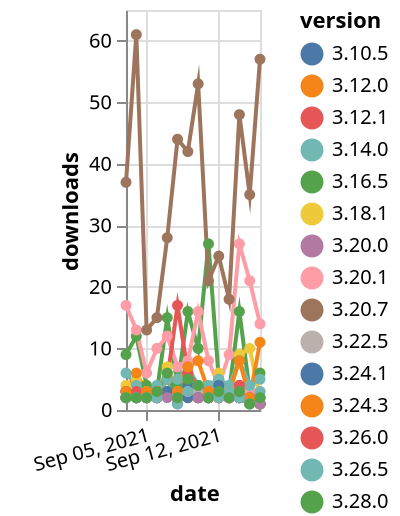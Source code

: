 {"$schema": "https://vega.github.io/schema/vega-lite/v5.json", "description": "A simple bar chart with embedded data.", "data": {"values": [{"date": "2021-09-03", "total": 9306, "delta": 9, "version": "3.28.0"}, {"date": "2021-09-04", "total": 9318, "delta": 12, "version": "3.28.0"}, {"date": "2021-09-05", "total": 9322, "delta": 4, "version": "3.28.0"}, {"date": "2021-09-06", "total": 9325, "delta": 3, "version": "3.28.0"}, {"date": "2021-09-07", "total": 9340, "delta": 15, "version": "3.28.0"}, {"date": "2021-09-08", "total": 9344, "delta": 4, "version": "3.28.0"}, {"date": "2021-09-09", "total": 9360, "delta": 16, "version": "3.28.0"}, {"date": "2021-09-10", "total": 9370, "delta": 10, "version": "3.28.0"}, {"date": "2021-09-11", "total": 9397, "delta": 27, "version": "3.28.0"}, {"date": "2021-09-12", "total": 9402, "delta": 5, "version": "3.28.0"}, {"date": "2021-09-13", "total": 9405, "delta": 3, "version": "3.28.0"}, {"date": "2021-09-14", "total": 9421, "delta": 16, "version": "3.28.0"}, {"date": "2021-09-15", "total": 9424, "delta": 3, "version": "3.28.0"}, {"date": "2021-09-16", "total": 9430, "delta": 6, "version": "3.28.0"}, {"date": "2021-09-03", "total": 2798, "delta": 17, "version": "3.32.1"}, {"date": "2021-09-04", "total": 2811, "delta": 13, "version": "3.32.1"}, {"date": "2021-09-05", "total": 2817, "delta": 6, "version": "3.32.1"}, {"date": "2021-09-06", "total": 2827, "delta": 10, "version": "3.32.1"}, {"date": "2021-09-07", "total": 2839, "delta": 12, "version": "3.32.1"}, {"date": "2021-09-08", "total": 2846, "delta": 7, "version": "3.32.1"}, {"date": "2021-09-09", "total": 2854, "delta": 8, "version": "3.32.1"}, {"date": "2021-09-10", "total": 2870, "delta": 16, "version": "3.32.1"}, {"date": "2021-09-11", "total": 2878, "delta": 8, "version": "3.32.1"}, {"date": "2021-09-12", "total": 2882, "delta": 4, "version": "3.32.1"}, {"date": "2021-09-13", "total": 2891, "delta": 9, "version": "3.32.1"}, {"date": "2021-09-14", "total": 2918, "delta": 27, "version": "3.32.1"}, {"date": "2021-09-15", "total": 2939, "delta": 21, "version": "3.32.1"}, {"date": "2021-09-16", "total": 2953, "delta": 14, "version": "3.32.1"}, {"date": "2021-09-03", "total": 9679, "delta": 2, "version": "3.20.7"}, {"date": "2021-09-04", "total": 9681, "delta": 2, "version": "3.20.7"}, {"date": "2021-09-05", "total": 9683, "delta": 2, "version": "3.20.7"}, {"date": "2021-09-06", "total": 9685, "delta": 2, "version": "3.20.7"}, {"date": "2021-09-07", "total": 9688, "delta": 3, "version": "3.20.7"}, {"date": "2021-09-08", "total": 9690, "delta": 2, "version": "3.20.7"}, {"date": "2021-09-09", "total": 9693, "delta": 3, "version": "3.20.7"}, {"date": "2021-09-10", "total": 9695, "delta": 2, "version": "3.20.7"}, {"date": "2021-09-11", "total": 9697, "delta": 2, "version": "3.20.7"}, {"date": "2021-09-12", "total": 9699, "delta": 2, "version": "3.20.7"}, {"date": "2021-09-13", "total": 9701, "delta": 2, "version": "3.20.7"}, {"date": "2021-09-14", "total": 9703, "delta": 2, "version": "3.20.7"}, {"date": "2021-09-15", "total": 9705, "delta": 2, "version": "3.20.7"}, {"date": "2021-09-16", "total": 9706, "delta": 1, "version": "3.20.7"}, {"date": "2021-09-03", "total": 2039, "delta": 37, "version": "3.34.0"}, {"date": "2021-09-04", "total": 2100, "delta": 61, "version": "3.34.0"}, {"date": "2021-09-05", "total": 2113, "delta": 13, "version": "3.34.0"}, {"date": "2021-09-06", "total": 2128, "delta": 15, "version": "3.34.0"}, {"date": "2021-09-07", "total": 2156, "delta": 28, "version": "3.34.0"}, {"date": "2021-09-08", "total": 2200, "delta": 44, "version": "3.34.0"}, {"date": "2021-09-09", "total": 2242, "delta": 42, "version": "3.34.0"}, {"date": "2021-09-10", "total": 2295, "delta": 53, "version": "3.34.0"}, {"date": "2021-09-11", "total": 2316, "delta": 21, "version": "3.34.0"}, {"date": "2021-09-12", "total": 2341, "delta": 25, "version": "3.34.0"}, {"date": "2021-09-13", "total": 2359, "delta": 18, "version": "3.34.0"}, {"date": "2021-09-14", "total": 2407, "delta": 48, "version": "3.34.0"}, {"date": "2021-09-15", "total": 2442, "delta": 35, "version": "3.34.0"}, {"date": "2021-09-16", "total": 2499, "delta": 57, "version": "3.34.0"}, {"date": "2021-09-03", "total": 4486, "delta": 2, "version": "3.32.0"}, {"date": "2021-09-04", "total": 4489, "delta": 3, "version": "3.32.0"}, {"date": "2021-09-05", "total": 4491, "delta": 2, "version": "3.32.0"}, {"date": "2021-09-06", "total": 4493, "delta": 2, "version": "3.32.0"}, {"date": "2021-09-07", "total": 4496, "delta": 3, "version": "3.32.0"}, {"date": "2021-09-08", "total": 4498, "delta": 2, "version": "3.32.0"}, {"date": "2021-09-09", "total": 4503, "delta": 5, "version": "3.32.0"}, {"date": "2021-09-10", "total": 4506, "delta": 3, "version": "3.32.0"}, {"date": "2021-09-11", "total": 4508, "delta": 2, "version": "3.32.0"}, {"date": "2021-09-12", "total": 4510, "delta": 2, "version": "3.32.0"}, {"date": "2021-09-13", "total": 4512, "delta": 2, "version": "3.32.0"}, {"date": "2021-09-14", "total": 4516, "delta": 4, "version": "3.32.0"}, {"date": "2021-09-15", "total": 4518, "delta": 2, "version": "3.32.0"}, {"date": "2021-09-16", "total": 4520, "delta": 2, "version": "3.32.0"}, {"date": "2021-09-03", "total": 5946, "delta": 3, "version": "3.12.1"}, {"date": "2021-09-04", "total": 5948, "delta": 2, "version": "3.12.1"}, {"date": "2021-09-05", "total": 5950, "delta": 2, "version": "3.12.1"}, {"date": "2021-09-06", "total": 5952, "delta": 2, "version": "3.12.1"}, {"date": "2021-09-07", "total": 5958, "delta": 6, "version": "3.12.1"}, {"date": "2021-09-08", "total": 5960, "delta": 2, "version": "3.12.1"}, {"date": "2021-09-09", "total": 5966, "delta": 6, "version": "3.12.1"}, {"date": "2021-09-10", "total": 5968, "delta": 2, "version": "3.12.1"}, {"date": "2021-09-11", "total": 5970, "delta": 2, "version": "3.12.1"}, {"date": "2021-09-12", "total": 5974, "delta": 4, "version": "3.12.1"}, {"date": "2021-09-13", "total": 5976, "delta": 2, "version": "3.12.1"}, {"date": "2021-09-14", "total": 5978, "delta": 2, "version": "3.12.1"}, {"date": "2021-09-15", "total": 5980, "delta": 2, "version": "3.12.1"}, {"date": "2021-09-16", "total": 5981, "delta": 1, "version": "3.12.1"}, {"date": "2021-09-03", "total": 6195, "delta": 2, "version": "3.12.0"}, {"date": "2021-09-04", "total": 6197, "delta": 2, "version": "3.12.0"}, {"date": "2021-09-05", "total": 6199, "delta": 2, "version": "3.12.0"}, {"date": "2021-09-06", "total": 6201, "delta": 2, "version": "3.12.0"}, {"date": "2021-09-07", "total": 6204, "delta": 3, "version": "3.12.0"}, {"date": "2021-09-08", "total": 6206, "delta": 2, "version": "3.12.0"}, {"date": "2021-09-09", "total": 6208, "delta": 2, "version": "3.12.0"}, {"date": "2021-09-10", "total": 6210, "delta": 2, "version": "3.12.0"}, {"date": "2021-09-11", "total": 6212, "delta": 2, "version": "3.12.0"}, {"date": "2021-09-12", "total": 6215, "delta": 3, "version": "3.12.0"}, {"date": "2021-09-13", "total": 6217, "delta": 2, "version": "3.12.0"}, {"date": "2021-09-14", "total": 6219, "delta": 2, "version": "3.12.0"}, {"date": "2021-09-15", "total": 6221, "delta": 2, "version": "3.12.0"}, {"date": "2021-09-16", "total": 6222, "delta": 1, "version": "3.12.0"}, {"date": "2021-09-03", "total": 7621, "delta": 2, "version": "3.22.5"}, {"date": "2021-09-04", "total": 7623, "delta": 2, "version": "3.22.5"}, {"date": "2021-09-05", "total": 7625, "delta": 2, "version": "3.22.5"}, {"date": "2021-09-06", "total": 7627, "delta": 2, "version": "3.22.5"}, {"date": "2021-09-07", "total": 7633, "delta": 6, "version": "3.22.5"}, {"date": "2021-09-08", "total": 7635, "delta": 2, "version": "3.22.5"}, {"date": "2021-09-09", "total": 7639, "delta": 4, "version": "3.22.5"}, {"date": "2021-09-10", "total": 7642, "delta": 3, "version": "3.22.5"}, {"date": "2021-09-11", "total": 7645, "delta": 3, "version": "3.22.5"}, {"date": "2021-09-12", "total": 7647, "delta": 2, "version": "3.22.5"}, {"date": "2021-09-13", "total": 7649, "delta": 2, "version": "3.22.5"}, {"date": "2021-09-14", "total": 7651, "delta": 2, "version": "3.22.5"}, {"date": "2021-09-15", "total": 7653, "delta": 2, "version": "3.22.5"}, {"date": "2021-09-16", "total": 7656, "delta": 3, "version": "3.22.5"}, {"date": "2021-09-03", "total": 7397, "delta": 4, "version": "3.30.0"}, {"date": "2021-09-04", "total": 7402, "delta": 5, "version": "3.30.0"}, {"date": "2021-09-05", "total": 7405, "delta": 3, "version": "3.30.0"}, {"date": "2021-09-06", "total": 7407, "delta": 2, "version": "3.30.0"}, {"date": "2021-09-07", "total": 7414, "delta": 7, "version": "3.30.0"}, {"date": "2021-09-08", "total": 7417, "delta": 3, "version": "3.30.0"}, {"date": "2021-09-09", "total": 7420, "delta": 3, "version": "3.30.0"}, {"date": "2021-09-10", "total": 7422, "delta": 2, "version": "3.30.0"}, {"date": "2021-09-11", "total": 7424, "delta": 2, "version": "3.30.0"}, {"date": "2021-09-12", "total": 7430, "delta": 6, "version": "3.30.0"}, {"date": "2021-09-13", "total": 7432, "delta": 2, "version": "3.30.0"}, {"date": "2021-09-14", "total": 7441, "delta": 9, "version": "3.30.0"}, {"date": "2021-09-15", "total": 7451, "delta": 10, "version": "3.30.0"}, {"date": "2021-09-16", "total": 7453, "delta": 2, "version": "3.30.0"}, {"date": "2021-09-03", "total": 4537, "delta": 2, "version": "3.20.1"}, {"date": "2021-09-04", "total": 4539, "delta": 2, "version": "3.20.1"}, {"date": "2021-09-05", "total": 4541, "delta": 2, "version": "3.20.1"}, {"date": "2021-09-06", "total": 4543, "delta": 2, "version": "3.20.1"}, {"date": "2021-09-07", "total": 4546, "delta": 3, "version": "3.20.1"}, {"date": "2021-09-08", "total": 4548, "delta": 2, "version": "3.20.1"}, {"date": "2021-09-09", "total": 4551, "delta": 3, "version": "3.20.1"}, {"date": "2021-09-10", "total": 4553, "delta": 2, "version": "3.20.1"}, {"date": "2021-09-11", "total": 4555, "delta": 2, "version": "3.20.1"}, {"date": "2021-09-12", "total": 4557, "delta": 2, "version": "3.20.1"}, {"date": "2021-09-13", "total": 4559, "delta": 2, "version": "3.20.1"}, {"date": "2021-09-14", "total": 4561, "delta": 2, "version": "3.20.1"}, {"date": "2021-09-15", "total": 4564, "delta": 3, "version": "3.20.1"}, {"date": "2021-09-16", "total": 4565, "delta": 1, "version": "3.20.1"}, {"date": "2021-09-03", "total": 2965, "delta": 2, "version": "3.18.1"}, {"date": "2021-09-04", "total": 2967, "delta": 2, "version": "3.18.1"}, {"date": "2021-09-05", "total": 2969, "delta": 2, "version": "3.18.1"}, {"date": "2021-09-06", "total": 2971, "delta": 2, "version": "3.18.1"}, {"date": "2021-09-07", "total": 2974, "delta": 3, "version": "3.18.1"}, {"date": "2021-09-08", "total": 2976, "delta": 2, "version": "3.18.1"}, {"date": "2021-09-09", "total": 2979, "delta": 3, "version": "3.18.1"}, {"date": "2021-09-10", "total": 2981, "delta": 2, "version": "3.18.1"}, {"date": "2021-09-11", "total": 2983, "delta": 2, "version": "3.18.1"}, {"date": "2021-09-12", "total": 2985, "delta": 2, "version": "3.18.1"}, {"date": "2021-09-13", "total": 2988, "delta": 3, "version": "3.18.1"}, {"date": "2021-09-14", "total": 2990, "delta": 2, "version": "3.18.1"}, {"date": "2021-09-15", "total": 2991, "delta": 1, "version": "3.18.1"}, {"date": "2021-09-16", "total": 2992, "delta": 1, "version": "3.18.1"}, {"date": "2021-09-03", "total": 5810, "delta": 2, "version": "3.24.1"}, {"date": "2021-09-04", "total": 5812, "delta": 2, "version": "3.24.1"}, {"date": "2021-09-05", "total": 5814, "delta": 2, "version": "3.24.1"}, {"date": "2021-09-06", "total": 5816, "delta": 2, "version": "3.24.1"}, {"date": "2021-09-07", "total": 5819, "delta": 3, "version": "3.24.1"}, {"date": "2021-09-08", "total": 5820, "delta": 1, "version": "3.24.1"}, {"date": "2021-09-09", "total": 5824, "delta": 4, "version": "3.24.1"}, {"date": "2021-09-10", "total": 5826, "delta": 2, "version": "3.24.1"}, {"date": "2021-09-11", "total": 5828, "delta": 2, "version": "3.24.1"}, {"date": "2021-09-12", "total": 5830, "delta": 2, "version": "3.24.1"}, {"date": "2021-09-13", "total": 5832, "delta": 2, "version": "3.24.1"}, {"date": "2021-09-14", "total": 5834, "delta": 2, "version": "3.24.1"}, {"date": "2021-09-15", "total": 5835, "delta": 1, "version": "3.24.1"}, {"date": "2021-09-16", "total": 5836, "delta": 1, "version": "3.24.1"}, {"date": "2021-09-03", "total": 10714, "delta": 6, "version": "3.14.0"}, {"date": "2021-09-04", "total": 10718, "delta": 4, "version": "3.14.0"}, {"date": "2021-09-05", "total": 10721, "delta": 3, "version": "3.14.0"}, {"date": "2021-09-06", "total": 10725, "delta": 4, "version": "3.14.0"}, {"date": "2021-09-07", "total": 10730, "delta": 5, "version": "3.14.0"}, {"date": "2021-09-08", "total": 10735, "delta": 5, "version": "3.14.0"}, {"date": "2021-09-09", "total": 10742, "delta": 7, "version": "3.14.0"}, {"date": "2021-09-10", "total": 10746, "delta": 4, "version": "3.14.0"}, {"date": "2021-09-11", "total": 10750, "delta": 4, "version": "3.14.0"}, {"date": "2021-09-12", "total": 10755, "delta": 5, "version": "3.14.0"}, {"date": "2021-09-13", "total": 10759, "delta": 4, "version": "3.14.0"}, {"date": "2021-09-14", "total": 10767, "delta": 8, "version": "3.14.0"}, {"date": "2021-09-15", "total": 10771, "delta": 4, "version": "3.14.0"}, {"date": "2021-09-16", "total": 10776, "delta": 5, "version": "3.14.0"}, {"date": "2021-09-03", "total": 2577, "delta": 3, "version": "3.10.5"}, {"date": "2021-09-04", "total": 2579, "delta": 2, "version": "3.10.5"}, {"date": "2021-09-05", "total": 2581, "delta": 2, "version": "3.10.5"}, {"date": "2021-09-06", "total": 2583, "delta": 2, "version": "3.10.5"}, {"date": "2021-09-07", "total": 2586, "delta": 3, "version": "3.10.5"}, {"date": "2021-09-08", "total": 2588, "delta": 2, "version": "3.10.5"}, {"date": "2021-09-09", "total": 2590, "delta": 2, "version": "3.10.5"}, {"date": "2021-09-10", "total": 2592, "delta": 2, "version": "3.10.5"}, {"date": "2021-09-11", "total": 2594, "delta": 2, "version": "3.10.5"}, {"date": "2021-09-12", "total": 2598, "delta": 4, "version": "3.10.5"}, {"date": "2021-09-13", "total": 2600, "delta": 2, "version": "3.10.5"}, {"date": "2021-09-14", "total": 2602, "delta": 2, "version": "3.10.5"}, {"date": "2021-09-15", "total": 2604, "delta": 2, "version": "3.10.5"}, {"date": "2021-09-16", "total": 2605, "delta": 1, "version": "3.10.5"}, {"date": "2021-09-03", "total": 3823, "delta": 3, "version": "3.26.0"}, {"date": "2021-09-04", "total": 3826, "delta": 3, "version": "3.26.0"}, {"date": "2021-09-05", "total": 3828, "delta": 2, "version": "3.26.0"}, {"date": "2021-09-06", "total": 3831, "delta": 3, "version": "3.26.0"}, {"date": "2021-09-07", "total": 3836, "delta": 5, "version": "3.26.0"}, {"date": "2021-09-08", "total": 3853, "delta": 17, "version": "3.26.0"}, {"date": "2021-09-09", "total": 3859, "delta": 6, "version": "3.26.0"}, {"date": "2021-09-10", "total": 3863, "delta": 4, "version": "3.26.0"}, {"date": "2021-09-11", "total": 3866, "delta": 3, "version": "3.26.0"}, {"date": "2021-09-12", "total": 3868, "delta": 2, "version": "3.26.0"}, {"date": "2021-09-13", "total": 3870, "delta": 2, "version": "3.26.0"}, {"date": "2021-09-14", "total": 3874, "delta": 4, "version": "3.26.0"}, {"date": "2021-09-15", "total": 3876, "delta": 2, "version": "3.26.0"}, {"date": "2021-09-16", "total": 3878, "delta": 2, "version": "3.26.0"}, {"date": "2021-09-03", "total": 2001, "delta": 2, "version": "3.20.0"}, {"date": "2021-09-04", "total": 2003, "delta": 2, "version": "3.20.0"}, {"date": "2021-09-05", "total": 2005, "delta": 2, "version": "3.20.0"}, {"date": "2021-09-06", "total": 2007, "delta": 2, "version": "3.20.0"}, {"date": "2021-09-07", "total": 2009, "delta": 2, "version": "3.20.0"}, {"date": "2021-09-08", "total": 2011, "delta": 2, "version": "3.20.0"}, {"date": "2021-09-09", "total": 2014, "delta": 3, "version": "3.20.0"}, {"date": "2021-09-10", "total": 2016, "delta": 2, "version": "3.20.0"}, {"date": "2021-09-11", "total": 2018, "delta": 2, "version": "3.20.0"}, {"date": "2021-09-12", "total": 2020, "delta": 2, "version": "3.20.0"}, {"date": "2021-09-13", "total": 2022, "delta": 2, "version": "3.20.0"}, {"date": "2021-09-14", "total": 2024, "delta": 2, "version": "3.20.0"}, {"date": "2021-09-15", "total": 2026, "delta": 2, "version": "3.20.0"}, {"date": "2021-09-16", "total": 2027, "delta": 1, "version": "3.20.0"}, {"date": "2021-09-03", "total": 7203, "delta": 3, "version": "3.24.3"}, {"date": "2021-09-04", "total": 7209, "delta": 6, "version": "3.24.3"}, {"date": "2021-09-05", "total": 7212, "delta": 3, "version": "3.24.3"}, {"date": "2021-09-06", "total": 7215, "delta": 3, "version": "3.24.3"}, {"date": "2021-09-07", "total": 7220, "delta": 5, "version": "3.24.3"}, {"date": "2021-09-08", "total": 7223, "delta": 3, "version": "3.24.3"}, {"date": "2021-09-09", "total": 7230, "delta": 7, "version": "3.24.3"}, {"date": "2021-09-10", "total": 7238, "delta": 8, "version": "3.24.3"}, {"date": "2021-09-11", "total": 7241, "delta": 3, "version": "3.24.3"}, {"date": "2021-09-12", "total": 7243, "delta": 2, "version": "3.24.3"}, {"date": "2021-09-13", "total": 7246, "delta": 3, "version": "3.24.3"}, {"date": "2021-09-14", "total": 7254, "delta": 8, "version": "3.24.3"}, {"date": "2021-09-15", "total": 7256, "delta": 2, "version": "3.24.3"}, {"date": "2021-09-16", "total": 7267, "delta": 11, "version": "3.24.3"}, {"date": "2021-09-03", "total": 5492, "delta": 2, "version": "3.26.5"}, {"date": "2021-09-04", "total": 5494, "delta": 2, "version": "3.26.5"}, {"date": "2021-09-05", "total": 5496, "delta": 2, "version": "3.26.5"}, {"date": "2021-09-06", "total": 5498, "delta": 2, "version": "3.26.5"}, {"date": "2021-09-07", "total": 5503, "delta": 5, "version": "3.26.5"}, {"date": "2021-09-08", "total": 5504, "delta": 1, "version": "3.26.5"}, {"date": "2021-09-09", "total": 5507, "delta": 3, "version": "3.26.5"}, {"date": "2021-09-10", "total": 5511, "delta": 4, "version": "3.26.5"}, {"date": "2021-09-11", "total": 5513, "delta": 2, "version": "3.26.5"}, {"date": "2021-09-12", "total": 5515, "delta": 2, "version": "3.26.5"}, {"date": "2021-09-13", "total": 5518, "delta": 3, "version": "3.26.5"}, {"date": "2021-09-14", "total": 5520, "delta": 2, "version": "3.26.5"}, {"date": "2021-09-15", "total": 5521, "delta": 1, "version": "3.26.5"}, {"date": "2021-09-16", "total": 5524, "delta": 3, "version": "3.26.5"}, {"date": "2021-09-03", "total": 9497, "delta": 2, "version": "3.16.5"}, {"date": "2021-09-04", "total": 9499, "delta": 2, "version": "3.16.5"}, {"date": "2021-09-05", "total": 9501, "delta": 2, "version": "3.16.5"}, {"date": "2021-09-06", "total": 9504, "delta": 3, "version": "3.16.5"}, {"date": "2021-09-07", "total": 9510, "delta": 6, "version": "3.16.5"}, {"date": "2021-09-08", "total": 9512, "delta": 2, "version": "3.16.5"}, {"date": "2021-09-09", "total": 9517, "delta": 5, "version": "3.16.5"}, {"date": "2021-09-10", "total": 9521, "delta": 4, "version": "3.16.5"}, {"date": "2021-09-11", "total": 9523, "delta": 2, "version": "3.16.5"}, {"date": "2021-09-12", "total": 9526, "delta": 3, "version": "3.16.5"}, {"date": "2021-09-13", "total": 9528, "delta": 2, "version": "3.16.5"}, {"date": "2021-09-14", "total": 9531, "delta": 3, "version": "3.16.5"}, {"date": "2021-09-15", "total": 9532, "delta": 1, "version": "3.16.5"}, {"date": "2021-09-16", "total": 9534, "delta": 2, "version": "3.16.5"}]}, "width": "container", "mark": {"type": "line", "point": {"filled": true}}, "encoding": {"x": {"field": "date", "type": "temporal", "timeUnit": "yearmonthdate", "title": "date", "axis": {"labelAngle": -15}}, "y": {"field": "delta", "type": "quantitative", "title": "downloads"}, "color": {"field": "version", "type": "nominal"}, "tooltip": {"field": "delta"}}}